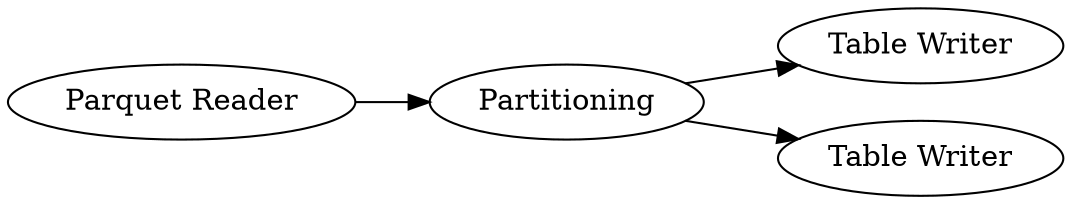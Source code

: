 digraph {
	1 -> 7
	5 -> 1
	1 -> 6
	1 [label=Partitioning]
	7 [label="Table Writer"]
	5 [label="Parquet Reader"]
	6 [label="Table Writer"]
	rankdir=LR
}
